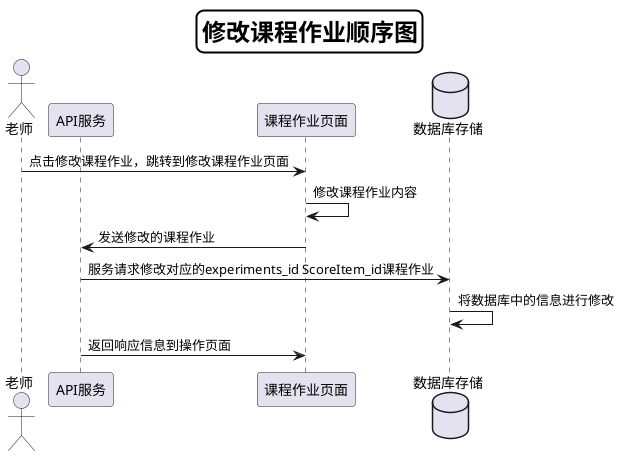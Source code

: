 @startuml
skinparam titleBorderRoundCorner 15
skinparam titleBorderThickness 2
skinparam titleBorderColor #Black
skinparam titleFontSize 24
Title 修改课程作业顺序图

actor 老师
participant  API服务
participant  课程作业页面
database 数据库存储
老师-> 课程作业页面:点击修改课程作业，跳转到修改课程作业页面
课程作业页面->课程作业页面:修改课程作业内容
课程作业页面->API服务:发送修改的课程作业
API服务->数据库存储:服务请求修改对应的experiments_id ScoreItem_id课程作业
数据库存储->数据库存储:将数据库中的信息进行修改
API服务->课程作业页面:返回响应信息到操作页面

@enduml
